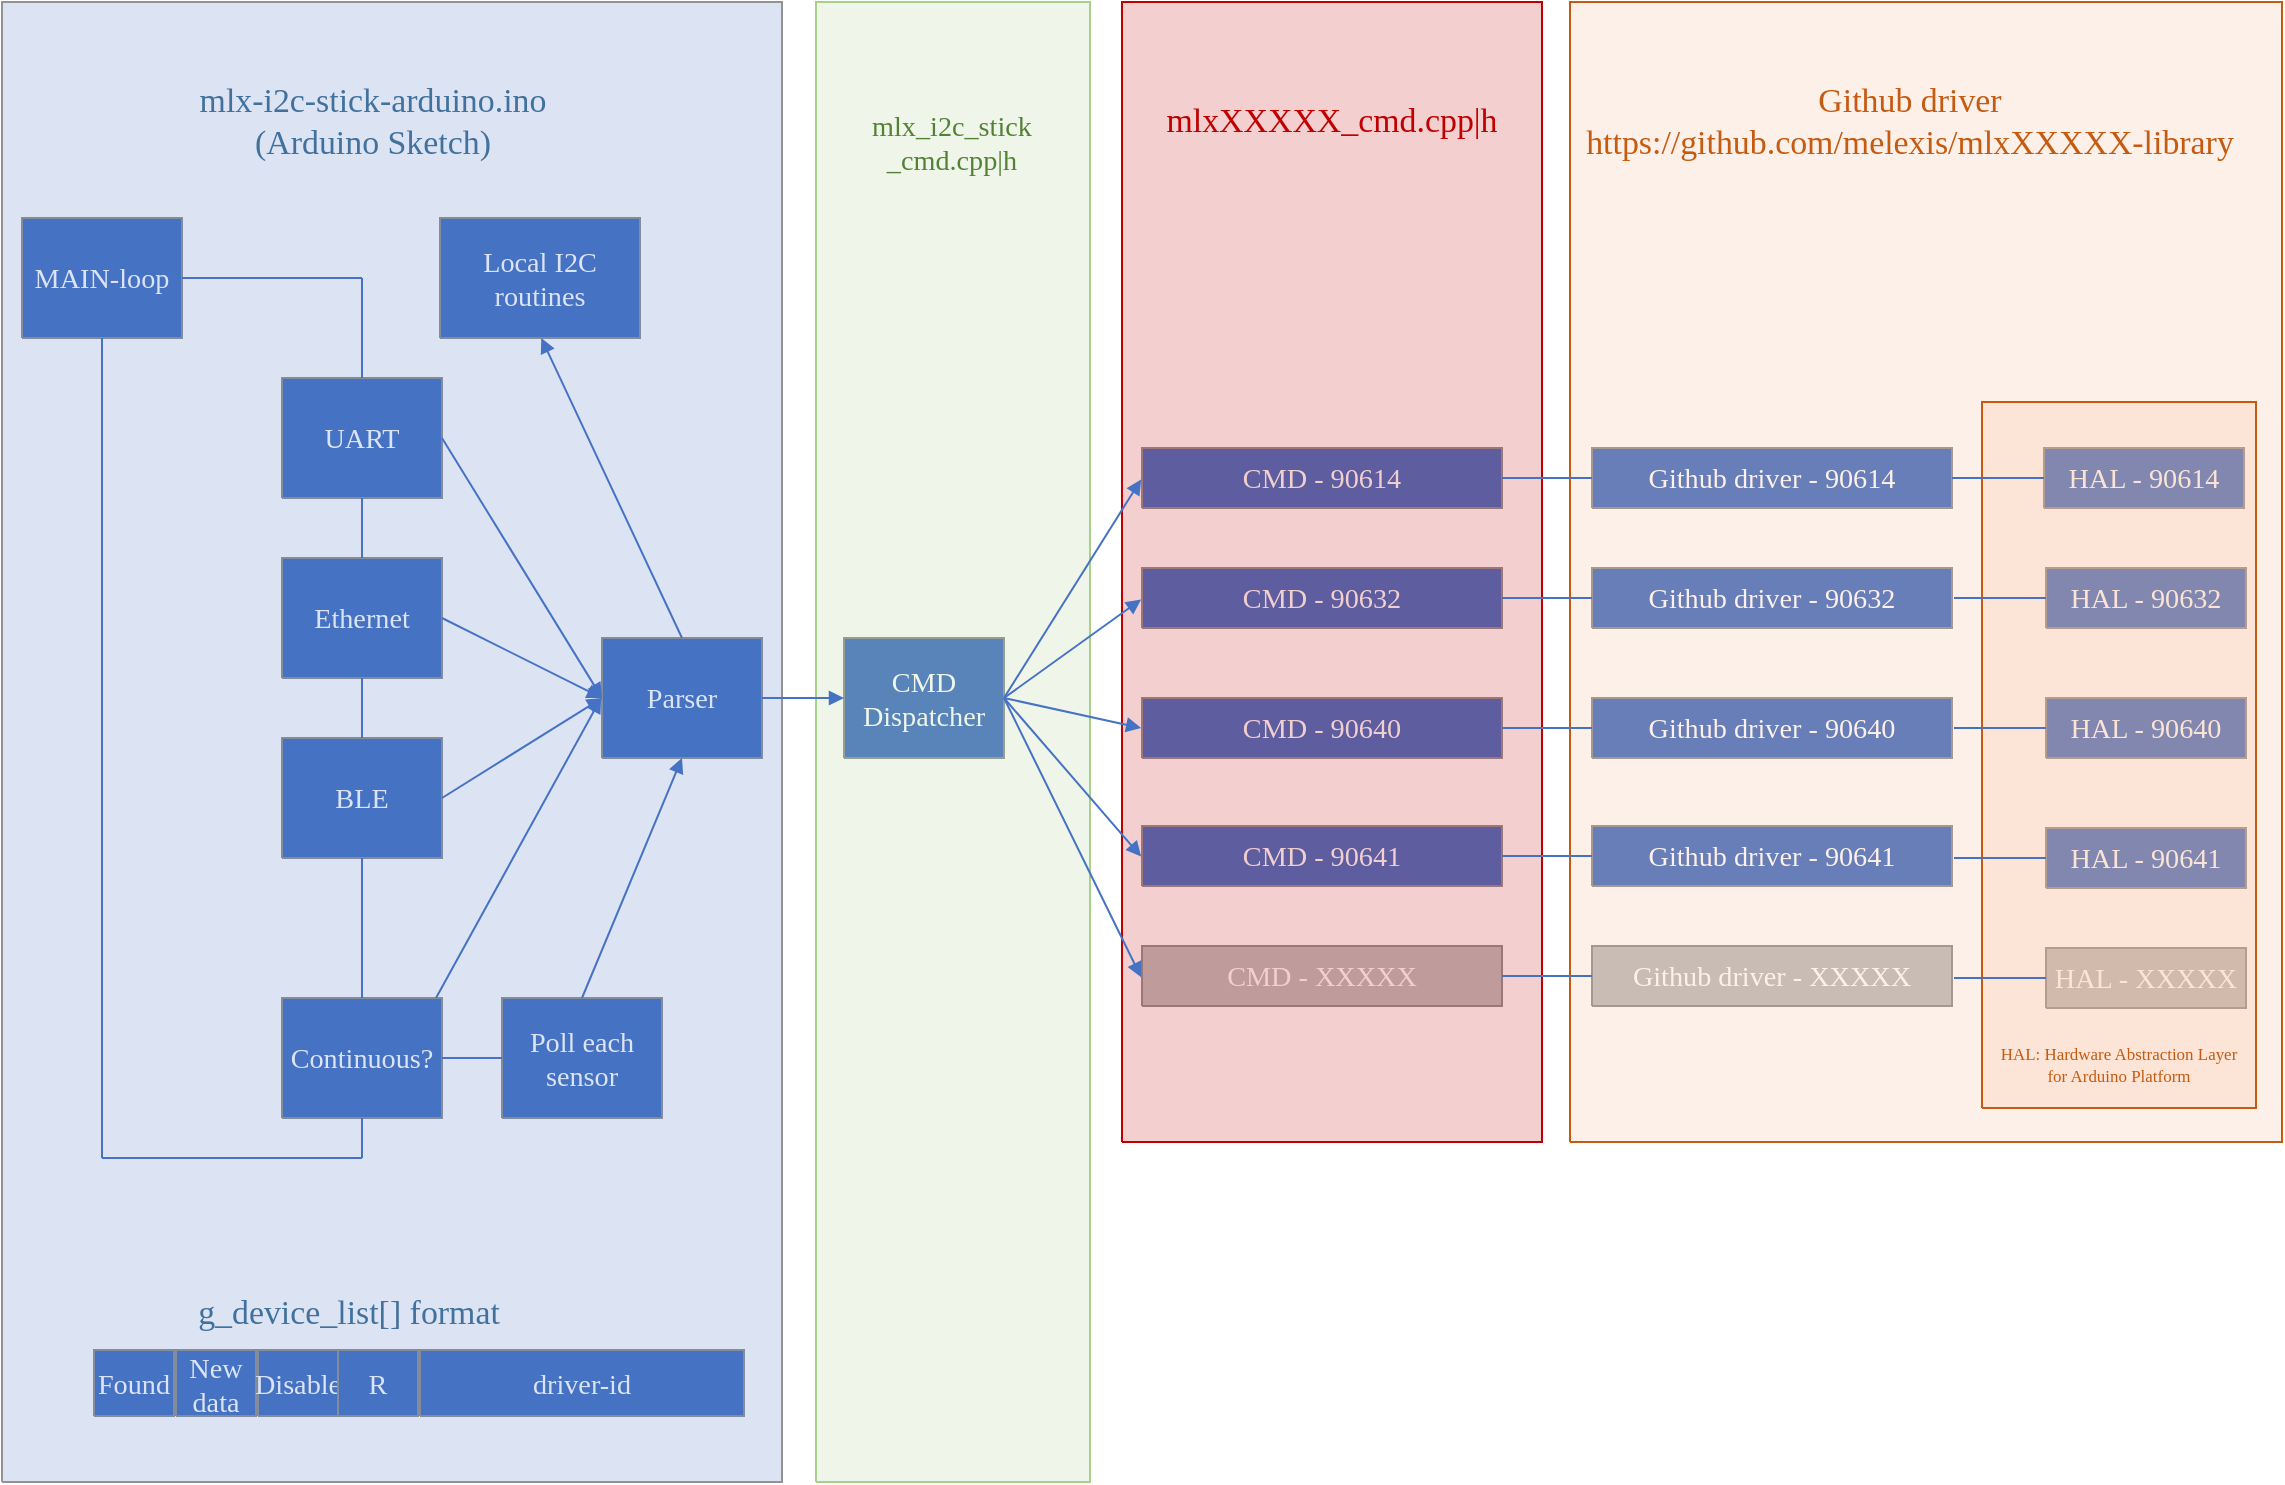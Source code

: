 <mxfile version="20.3.0" type="device"><diagram id="LpjSWpaAfZ4IkhpIVcfG" name="Page-1"><mxGraphModel dx="782" dy="549" grid="1" gridSize="10" guides="1" tooltips="1" connect="1" arrows="1" fold="1" page="1" pageScale="1" pageWidth="1169" pageHeight="827" math="0" shadow="0"><root><mxCell id="0"/><mxCell id="1" parent="0"/><mxCell id="apQxuFUspwB4NQ6CFEih-1" value="&lt;div style=&quot;font-size: 1px&quot;&gt;&lt;font style=&quot;font-size:14.11px;font-family:Calibri;color:#feffff;direction:ltr;letter-spacing:0px;line-height:120%;opacity:1&quot;&gt;Parser&lt;br/&gt;&lt;/font&gt;&lt;/div&gt;" style="verticalAlign=middle;align=center;vsdxID=1;fillColor=#4672c4;gradientColor=none;shape=stencil(nZBLDoAgDERP0z3SIyjew0SURgSD+Lu9kMZoXLhwN9O+tukAlrNpJg1SzDH4QW/URgNYgZTkjA4UkwJUgGXng+6DX1zLfmoymdXo17xh5zmRJ6Q42BWCfc2oJfdAr+Yv+AP9Cb7OJ3H/2JG1HNGz/84klThPVCc=);strokeColor=#939393;points=[[1,0.5,0],[0.5,0,0],[0.5,0.5,0],[0.5,0.5,0]];labelBackgroundColor=none;rounded=0;html=1;whiteSpace=wrap;" vertex="1" parent="1"><mxGeometry x="321" y="368" width="80" height="60" as="geometry"/></mxCell><mxCell id="apQxuFUspwB4NQ6CFEih-2" value="&lt;div style=&quot;font-size: 1px&quot;&gt;&lt;font style=&quot;font-size:14.11px;font-family:Calibri;color:#feffff;direction:ltr;letter-spacing:0px;line-height:120%;opacity:1&quot;&gt;CMD  &lt;br/&gt;Dispatcher&lt;br/&gt;&lt;/font&gt;&lt;/div&gt;" style="verticalAlign=middle;align=center;vsdxID=2;fillColor=#4672c4;gradientColor=none;shape=stencil(nZBLDoAgDERP0z3SIyjew0SURgSD+Lu9kMZoXLhwN9O+tukAlrNpJg1SzDH4QW/URgNYgZTkjA4UkwJUgGXng+6DX1zLfmoymdXo17xh5zmRJ6Q42BWCfc2oJfdAr+Yv+AP9Cb7OJ3H/2JG1HNGz/84klThPVCc=);strokeColor=#939393;points=[[1,0.5,0],[0.5,0,0],[0.5,0.5,0],[0.5,0.5,0]];labelBackgroundColor=none;rounded=0;html=1;whiteSpace=wrap;" vertex="1" parent="1"><mxGeometry x="442" y="368" width="80" height="60" as="geometry"/></mxCell><mxCell id="apQxuFUspwB4NQ6CFEih-3" value="&lt;div style=&quot;font-size: 1px&quot;&gt;&lt;font style=&quot;font-size:14.11px;font-family:Calibri;color:#feffff;direction:ltr;letter-spacing:0px;line-height:120%;opacity:1&quot;&gt;UART&lt;br/&gt;&lt;/font&gt;&lt;/div&gt;" style="verticalAlign=middle;align=center;vsdxID=3;fillColor=#4672c4;gradientColor=none;shape=stencil(nZBLDoAgDERP0z3SIyjew0SURgSD+Lu9kMZoXLhwN9O+tukAlrNpJg1SzDH4QW/URgNYgZTkjA4UkwJUgGXng+6DX1zLfmoymdXo17xh5zmRJ6Q42BWCfc2oJfdAr+Yv+AP9Cb7OJ3H/2JG1HNGz/84klThPVCc=);strokeColor=#939393;points=[[1,0.5,0],[0.5,0,0],[0.5,0.5,0],[0.5,0.5,0]];labelBackgroundColor=none;rounded=0;html=1;whiteSpace=wrap;" vertex="1" parent="1"><mxGeometry x="161" y="238" width="80" height="60" as="geometry"/></mxCell><mxCell id="apQxuFUspwB4NQ6CFEih-4" value="&lt;div style=&quot;font-size: 1px&quot;&gt;&lt;font style=&quot;font-size:14.11px;font-family:Calibri;color:#feffff;direction:ltr;letter-spacing:0px;line-height:120%;opacity:1&quot;&gt;Ethernet&lt;br/&gt;&lt;/font&gt;&lt;/div&gt;" style="verticalAlign=middle;align=center;vsdxID=4;fillColor=#4672c4;gradientColor=none;shape=stencil(nZBLDoAgDERP0z3SIyjew0SURgSD+Lu9kMZoXLhwN9O+tukAlrNpJg1SzDH4QW/URgNYgZTkjA4UkwJUgGXng+6DX1zLfmoymdXo17xh5zmRJ6Q42BWCfc2oJfdAr+Yv+AP9Cb7OJ3H/2JG1HNGz/84klThPVCc=);strokeColor=#939393;points=[[1,0.5,0],[0.5,0,0],[0.5,0.5,0],[0.5,0.5,0]];labelBackgroundColor=none;rounded=0;html=1;whiteSpace=wrap;" vertex="1" parent="1"><mxGeometry x="161" y="328" width="80" height="60" as="geometry"/></mxCell><mxCell id="apQxuFUspwB4NQ6CFEih-5" value="&lt;div style=&quot;font-size: 1px&quot;&gt;&lt;font style=&quot;font-size:14.11px;font-family:Calibri;color:#feffff;direction:ltr;letter-spacing:0px;line-height:120%;opacity:1&quot;&gt;CMD - 90614&lt;br/&gt;&lt;/font&gt;&lt;/div&gt;" style="verticalAlign=middle;align=center;vsdxID=13;fillColor=#4672c4;gradientColor=none;shape=stencil(nZBLDoAgDERP0z3SIyjew0SURgSD+Lu9kMZoXLhwN9O+tukAlrNpJg1SzDH4QW/URgNYgZTkjA4UkwJUgGXng+6DX1zLfmoymdXo17xh5zmRJ6Q42BWCfc2oJfdAr+Yv+AP9Cb7OJ3H/2JG1HNGz/84klThPVCc=);strokeColor=#939393;points=[[1,0.5,0],[0.5,0,0],[0.5,0.5,0],[0.5,0.5,0]];labelBackgroundColor=none;rounded=0;html=1;whiteSpace=wrap;" vertex="1" parent="1"><mxGeometry x="591" y="273" width="180" height="30" as="geometry"/></mxCell><mxCell id="apQxuFUspwB4NQ6CFEih-6" value="&lt;div style=&quot;font-size: 1px&quot;&gt;&lt;font style=&quot;font-size:14.11px;font-family:Calibri;color:#feffff;direction:ltr;letter-spacing:0px;line-height:120%;opacity:1&quot;&gt;CMD - 90632&lt;br/&gt;&lt;/font&gt;&lt;/div&gt;" style="verticalAlign=middle;align=center;vsdxID=14;fillColor=#4672c4;gradientColor=none;shape=stencil(nZBLDoAgDERP0z3SIyjew0SURgSD+Lu9kMZoXLhwN9O+tukAlrNpJg1SzDH4QW/URgNYgZTkjA4UkwJUgGXng+6DX1zLfmoymdXo17xh5zmRJ6Q42BWCfc2oJfdAr+Yv+AP9Cb7OJ3H/2JG1HNGz/84klThPVCc=);strokeColor=#939393;points=[[1,0.5,0],[0.5,0,0],[0.5,0.5,0],[0.5,0.5,0]];labelBackgroundColor=none;rounded=0;html=1;whiteSpace=wrap;" vertex="1" parent="1"><mxGeometry x="591" y="333" width="180" height="30" as="geometry"/></mxCell><mxCell id="apQxuFUspwB4NQ6CFEih-7" value="&lt;div style=&quot;font-size: 1px&quot;&gt;&lt;font style=&quot;font-size:14.11px;font-family:Calibri;color:#feffff;direction:ltr;letter-spacing:0px;line-height:120%;opacity:1&quot;&gt;CMD - 90640&lt;br/&gt;&lt;/font&gt;&lt;/div&gt;" style="verticalAlign=middle;align=center;vsdxID=15;fillColor=#4672c4;gradientColor=none;shape=stencil(nZBLDoAgDERP0z3SIyjew0SURgSD+Lu9kMZoXLhwN9O+tukAlrNpJg1SzDH4QW/URgNYgZTkjA4UkwJUgGXng+6DX1zLfmoymdXo17xh5zmRJ6Q42BWCfc2oJfdAr+Yv+AP9Cb7OJ3H/2JG1HNGz/84klThPVCc=);strokeColor=#939393;points=[[1,0.5,0],[0.5,0,0],[0.5,0.5,0],[0.5,0.5,0]];labelBackgroundColor=none;rounded=0;html=1;whiteSpace=wrap;" vertex="1" parent="1"><mxGeometry x="591" y="398" width="180" height="30" as="geometry"/></mxCell><mxCell id="apQxuFUspwB4NQ6CFEih-8" value="&lt;div style=&quot;font-size: 1px&quot;&gt;&lt;font style=&quot;font-size:14.11px;font-family:Calibri;color:#feffff;direction:ltr;letter-spacing:0px;line-height:120%;opacity:1&quot;&gt;CMD - 90641&lt;br/&gt;&lt;/font&gt;&lt;/div&gt;" style="verticalAlign=middle;align=center;vsdxID=16;fillColor=#4672c4;gradientColor=none;shape=stencil(nZBLDoAgDERP0z3SIyjew0SURgSD+Lu9kMZoXLhwN9O+tukAlrNpJg1SzDH4QW/URgNYgZTkjA4UkwJUgGXng+6DX1zLfmoymdXo17xh5zmRJ6Q42BWCfc2oJfdAr+Yv+AP9Cb7OJ3H/2JG1HNGz/84klThPVCc=);strokeColor=#939393;points=[[1,0.5,0],[0.5,0,0],[0.5,0.5,0],[0.5,0.5,0]];labelBackgroundColor=none;rounded=0;html=1;whiteSpace=wrap;" vertex="1" parent="1"><mxGeometry x="591" y="462" width="180" height="30" as="geometry"/></mxCell><mxCell id="apQxuFUspwB4NQ6CFEih-9" value="&lt;div style=&quot;font-size: 1px&quot;&gt;&lt;font style=&quot;font-size:14.11px;font-family:Calibri;color:#feffff;direction:ltr;letter-spacing:0px;line-height:120%;opacity:1&quot;&gt;Github driver - 90614&lt;br/&gt;&lt;/font&gt;&lt;/div&gt;" style="verticalAlign=middle;align=center;vsdxID=21;fillColor=#4672c4;gradientColor=none;shape=stencil(nZBLDoAgDERP0z3SIyjew0SURgSD+Lu9kMZoXLhwN9O+tukAlrNpJg1SzDH4QW/URgNYgZTkjA4UkwJUgGXng+6DX1zLfmoymdXo17xh5zmRJ6Q42BWCfc2oJfdAr+Yv+AP9Cb7OJ3H/2JG1HNGz/84klThPVCc=);strokeColor=#939393;points=[[1,0.5,0],[0.5,0,0],[0.5,0.5,0],[0.5,0.5,0]];labelBackgroundColor=none;rounded=0;html=1;whiteSpace=wrap;" vertex="1" parent="1"><mxGeometry x="816" y="273" width="180" height="30" as="geometry"/></mxCell><mxCell id="apQxuFUspwB4NQ6CFEih-10" value="&lt;div style=&quot;font-size: 1px&quot;&gt;&lt;font style=&quot;font-size:14.11px;font-family:Calibri;color:#feffff;direction:ltr;letter-spacing:0px;line-height:120%;opacity:1&quot;&gt;Github driver - 90632&lt;br/&gt;&lt;/font&gt;&lt;/div&gt;" style="verticalAlign=middle;align=center;vsdxID=22;fillColor=#4672c4;gradientColor=none;shape=stencil(nZBLDoAgDERP0z3SIyjew0SURgSD+Lu9kMZoXLhwN9O+tukAlrNpJg1SzDH4QW/URgNYgZTkjA4UkwJUgGXng+6DX1zLfmoymdXo17xh5zmRJ6Q42BWCfc2oJfdAr+Yv+AP9Cb7OJ3H/2JG1HNGz/84klThPVCc=);strokeColor=#939393;points=[[1,0.5,0],[0.5,0,0],[0.5,0.5,0],[0.5,0.5,0]];labelBackgroundColor=none;rounded=0;html=1;whiteSpace=wrap;" vertex="1" parent="1"><mxGeometry x="816" y="333" width="180" height="30" as="geometry"/></mxCell><mxCell id="apQxuFUspwB4NQ6CFEih-11" value="&lt;div style=&quot;font-size: 1px&quot;&gt;&lt;font style=&quot;font-size:14.11px;font-family:Calibri;color:#feffff;direction:ltr;letter-spacing:0px;line-height:120%;opacity:1&quot;&gt;Github driver - 90640&lt;br/&gt;&lt;/font&gt;&lt;/div&gt;" style="verticalAlign=middle;align=center;vsdxID=23;fillColor=#4672c4;gradientColor=none;shape=stencil(nZBLDoAgDERP0z3SIyjew0SURgSD+Lu9kMZoXLhwN9O+tukAlrNpJg1SzDH4QW/URgNYgZTkjA4UkwJUgGXng+6DX1zLfmoymdXo17xh5zmRJ6Q42BWCfc2oJfdAr+Yv+AP9Cb7OJ3H/2JG1HNGz/84klThPVCc=);strokeColor=#939393;points=[[1,0.5,0],[0.5,0,0],[0.5,0.5,0],[0.5,0.5,0]];labelBackgroundColor=none;rounded=0;html=1;whiteSpace=wrap;" vertex="1" parent="1"><mxGeometry x="816" y="398" width="180" height="30" as="geometry"/></mxCell><mxCell id="apQxuFUspwB4NQ6CFEih-12" value="&lt;div style=&quot;font-size: 1px&quot;&gt;&lt;font style=&quot;font-size:14.11px;font-family:Calibri;color:#feffff;direction:ltr;letter-spacing:0px;line-height:120%;opacity:1&quot;&gt;Github driver - 90641&lt;br/&gt;&lt;/font&gt;&lt;/div&gt;" style="verticalAlign=middle;align=center;vsdxID=24;fillColor=#4672c4;gradientColor=none;shape=stencil(nZBLDoAgDERP0z3SIyjew0SURgSD+Lu9kMZoXLhwN9O+tukAlrNpJg1SzDH4QW/URgNYgZTkjA4UkwJUgGXng+6DX1zLfmoymdXo17xh5zmRJ6Q42BWCfc2oJfdAr+Yv+AP9Cb7OJ3H/2JG1HNGz/84klThPVCc=);strokeColor=#939393;points=[[1,0.5,0],[0.5,0,0],[0.5,0.5,0],[0.5,0.5,0]];labelBackgroundColor=none;rounded=0;html=1;whiteSpace=wrap;" vertex="1" parent="1"><mxGeometry x="816" y="462" width="180" height="30" as="geometry"/></mxCell><mxCell id="apQxuFUspwB4NQ6CFEih-13" value="&lt;div style=&quot;font-size: 1px&quot;&gt;&lt;font style=&quot;font-size:14.11px;font-family:Calibri;color:#feffff;direction:ltr;letter-spacing:0px;line-height:120%;opacity:1&quot;&gt;HAL - 90614&lt;br/&gt;&lt;/font&gt;&lt;/div&gt;" style="verticalAlign=middle;align=center;vsdxID=30;fillColor=#4672c4;gradientColor=none;shape=stencil(nZBLDoAgDERP0z3SIyjew0SURgSD+Lu9kMZoXLhwN9O+tukAlrNpJg1SzDH4QW/URgNYgZTkjA4UkwJUgGXng+6DX1zLfmoymdXo17xh5zmRJ6Q42BWCfc2oJfdAr+Yv+AP9Cb7OJ3H/2JG1HNGz/84klThPVCc=);strokeColor=#939393;points=[[1,0.5,0],[0.5,0,0],[0.5,0.5,0],[0.5,0.5,0]];labelBackgroundColor=none;rounded=0;html=1;whiteSpace=wrap;" vertex="1" parent="1"><mxGeometry x="1042" y="273" width="100" height="30" as="geometry"/></mxCell><mxCell id="apQxuFUspwB4NQ6CFEih-14" value="&lt;div style=&quot;font-size: 1px&quot;&gt;&lt;font style=&quot;font-size:14.11px;font-family:Calibri;color:#feffff;direction:ltr;letter-spacing:0px;line-height:120%;opacity:1&quot;&gt;HAL - 90632&lt;br/&gt;&lt;/font&gt;&lt;/div&gt;" style="verticalAlign=middle;align=center;vsdxID=32;fillColor=#4672c4;gradientColor=none;shape=stencil(nZBLDoAgDERP0z3SIyjew0SURgSD+Lu9kMZoXLhwN9O+tukAlrNpJg1SzDH4QW/URgNYgZTkjA4UkwJUgGXng+6DX1zLfmoymdXo17xh5zmRJ6Q42BWCfc2oJfdAr+Yv+AP9Cb7OJ3H/2JG1HNGz/84klThPVCc=);strokeColor=#939393;points=[[1,0.5,0],[0.5,0,0],[0.5,0.5,0],[0.5,0.5,0]];labelBackgroundColor=none;rounded=0;html=1;whiteSpace=wrap;" vertex="1" parent="1"><mxGeometry x="1043" y="333" width="100" height="30" as="geometry"/></mxCell><mxCell id="apQxuFUspwB4NQ6CFEih-15" value="&lt;div style=&quot;font-size: 1px&quot;&gt;&lt;font style=&quot;font-size:14.11px;font-family:Calibri;color:#feffff;direction:ltr;letter-spacing:0px;line-height:120%;opacity:1&quot;&gt;HAL - 90640&lt;br/&gt;&lt;/font&gt;&lt;/div&gt;" style="verticalAlign=middle;align=center;vsdxID=34;fillColor=#4672c4;gradientColor=none;shape=stencil(nZBLDoAgDERP0z3SIyjew0SURgSD+Lu9kMZoXLhwN9O+tukAlrNpJg1SzDH4QW/URgNYgZTkjA4UkwJUgGXng+6DX1zLfmoymdXo17xh5zmRJ6Q42BWCfc2oJfdAr+Yv+AP9Cb7OJ3H/2JG1HNGz/84klThPVCc=);strokeColor=#939393;points=[[1,0.5,0],[0.5,0,0],[0.5,0.5,0],[0.5,0.5,0]];labelBackgroundColor=none;rounded=0;html=1;whiteSpace=wrap;" vertex="1" parent="1"><mxGeometry x="1043" y="398" width="100" height="30" as="geometry"/></mxCell><mxCell id="apQxuFUspwB4NQ6CFEih-16" value="&lt;div style=&quot;font-size: 1px&quot;&gt;&lt;font style=&quot;font-size:14.11px;font-family:Calibri;color:#feffff;direction:ltr;letter-spacing:0px;line-height:120%;opacity:1&quot;&gt;HAL - 90641&lt;br/&gt;&lt;/font&gt;&lt;/div&gt;" style="verticalAlign=middle;align=center;vsdxID=36;fillColor=#4672c4;gradientColor=none;shape=stencil(nZBLDoAgDERP0z3SIyjew0SURgSD+Lu9kMZoXLhwN9O+tukAlrNpJg1SzDH4QW/URgNYgZTkjA4UkwJUgGXng+6DX1zLfmoymdXo17xh5zmRJ6Q42BWCfc2oJfdAr+Yv+AP9Cb7OJ3H/2JG1HNGz/84klThPVCc=);strokeColor=#939393;points=[[1,0.5,0],[0.5,0,0],[0.5,0.5,0],[0.5,0.5,0]];labelBackgroundColor=none;rounded=0;html=1;whiteSpace=wrap;" vertex="1" parent="1"><mxGeometry x="1043" y="463" width="100" height="30" as="geometry"/></mxCell><mxCell id="apQxuFUspwB4NQ6CFEih-17" value="&lt;div style=&quot;font-size: 1px&quot;&gt;&lt;font style=&quot;font-size:14.11px;font-family:Calibri;color:#feffff;direction:ltr;letter-spacing:0px;line-height:120%;opacity:1&quot;&gt;Local I2C routines&lt;br/&gt;&lt;/font&gt;&lt;/div&gt;" style="verticalAlign=middle;align=center;vsdxID=37;fillColor=#4672c4;gradientColor=none;shape=stencil(nZBLDoAgDERP0z3SIyjew0SURgSD+Lu9kMZoXLhwN9O+tukAlrNpJg1SzDH4QW/URgNYgZTkjA4UkwJUgGXng+6DX1zLfmoymdXo17xh5zmRJ6Q42BWCfc2oJfdAr+Yv+AP9Cb7OJ3H/2JG1HNGz/84klThPVCc=);strokeColor=#939393;points=[[1,0.5,0],[0.5,0,0],[0.5,0.5,0],[0.5,0.5,0]];labelBackgroundColor=none;rounded=0;html=1;whiteSpace=wrap;" vertex="1" parent="1"><mxGeometry x="240" y="158" width="100" height="60" as="geometry"/></mxCell><mxCell id="apQxuFUspwB4NQ6CFEih-18" value="&lt;div style=&quot;font-size: 1px&quot;&gt;&lt;font style=&quot;font-size:14.11px;font-family:Calibri;color:#feffff;direction:ltr;letter-spacing:0px;line-height:120%;opacity:1&quot;&gt;BLE&lt;br/&gt;&lt;/font&gt;&lt;/div&gt;" style="verticalAlign=middle;align=center;vsdxID=39;fillColor=#4672c4;gradientColor=none;shape=stencil(nZBLDoAgDERP0z3SIyjew0SURgSD+Lu9kMZoXLhwN9O+tukAlrNpJg1SzDH4QW/URgNYgZTkjA4UkwJUgGXng+6DX1zLfmoymdXo17xh5zmRJ6Q42BWCfc2oJfdAr+Yv+AP9Cb7OJ3H/2JG1HNGz/84klThPVCc=);strokeColor=#939393;points=[[1,0.5,0],[0.5,0,0],[0.5,0.5,0],[0.5,0.5,0]];labelBackgroundColor=none;rounded=0;html=1;whiteSpace=wrap;" vertex="1" parent="1"><mxGeometry x="161" y="418" width="80" height="60" as="geometry"/></mxCell><mxCell id="apQxuFUspwB4NQ6CFEih-19" value="&lt;div style=&quot;font-size: 1px&quot;&gt;&lt;font style=&quot;font-size:14.11px;font-family:Calibri;color:#feffff;direction:ltr;letter-spacing:0px;line-height:120%;opacity:1&quot;&gt;CMD - XXXXX&lt;br/&gt;&lt;/font&gt;&lt;/div&gt;" style="verticalAlign=middle;align=center;vsdxID=41;fillColor=#bfbfbf;gradientColor=none;shape=stencil(nZBLDoAgDERP0z3SIyjew0SURgSD+Lu9kMZoXLhwN9O+tukAlrNpJg1SzDH4QW/URgNYgZTkjA4UkwJUgGXng+6DX1zLfmoymdXo17xh5zmRJ6Q42BWCfc2oJfdAr+Yv+AP9Cb7OJ3H/2JG1HNGz/84klThPVCc=);strokeColor=#939393;points=[[1,0.5,0],[0.5,0,0],[0.5,0.5,0],[0.5,0.5,0]];labelBackgroundColor=none;rounded=0;html=1;whiteSpace=wrap;" vertex="1" parent="1"><mxGeometry x="591" y="522" width="180" height="30" as="geometry"/></mxCell><mxCell id="apQxuFUspwB4NQ6CFEih-20" value="&lt;div style=&quot;font-size: 1px&quot;&gt;&lt;font style=&quot;font-size:14.11px;font-family:Calibri;color:#feffff;direction:ltr;letter-spacing:0px;line-height:120%;opacity:1&quot;&gt;Github driver - XXXXX&lt;br/&gt;&lt;/font&gt;&lt;/div&gt;" style="verticalAlign=middle;align=center;vsdxID=42;fillColor=#bfbfbf;gradientColor=none;shape=stencil(nZBLDoAgDERP0z3SIyjew0SURgSD+Lu9kMZoXLhwN9O+tukAlrNpJg1SzDH4QW/URgNYgZTkjA4UkwJUgGXng+6DX1zLfmoymdXo17xh5zmRJ6Q42BWCfc2oJfdAr+Yv+AP9Cb7OJ3H/2JG1HNGz/84klThPVCc=);strokeColor=#939393;points=[[1,0.5,0],[0.5,0,0],[0.5,0.5,0],[0.5,0.5,0]];labelBackgroundColor=none;rounded=0;html=1;whiteSpace=wrap;" vertex="1" parent="1"><mxGeometry x="816" y="522" width="180" height="30" as="geometry"/></mxCell><mxCell id="apQxuFUspwB4NQ6CFEih-21" value="&lt;div style=&quot;font-size: 1px&quot;&gt;&lt;font style=&quot;font-size:14.11px;font-family:Calibri;color:#feffff;direction:ltr;letter-spacing:0px;line-height:120%;opacity:1&quot;&gt;HAL - XXXXX&lt;br/&gt;&lt;/font&gt;&lt;/div&gt;" style="verticalAlign=middle;align=center;vsdxID=45;fillColor=#bfbfbf;gradientColor=none;shape=stencil(nZBLDoAgDERP0z3SIyjew0SURgSD+Lu9kMZoXLhwN9O+tukAlrNpJg1SzDH4QW/URgNYgZTkjA4UkwJUgGXng+6DX1zLfmoymdXo17xh5zmRJ6Q42BWCfc2oJfdAr+Yv+AP9Cb7OJ3H/2JG1HNGz/84klThPVCc=);strokeColor=#939393;points=[[1,0.5,0],[0.5,0,0],[0.5,0.5,0],[0.5,0.5,0]];labelBackgroundColor=none;rounded=0;html=1;whiteSpace=wrap;" vertex="1" parent="1"><mxGeometry x="1043" y="523" width="100" height="30" as="geometry"/></mxCell><mxCell id="apQxuFUspwB4NQ6CFEih-22" value="&lt;div style=&quot;font-size: 1px&quot;&gt;&lt;font style=&quot;font-size:14.11px;font-family:Calibri;color:#feffff;direction:ltr;letter-spacing:0px;line-height:120%;opacity:1&quot;&gt;MAIN-loop&lt;br/&gt;&lt;/font&gt;&lt;/div&gt;" style="verticalAlign=middle;align=center;vsdxID=48;fillColor=#4672c4;gradientColor=none;shape=stencil(nZBLDoAgDERP0z3SIyjew0SURgSD+Lu9kMZoXLhwN9O+tukAlrNpJg1SzDH4QW/URgNYgZTkjA4UkwJUgGXng+6DX1zLfmoymdXo17xh5zmRJ6Q42BWCfc2oJfdAr+Yv+AP9Cb7OJ3H/2JG1HNGz/84klThPVCc=);strokeColor=#939393;points=[[1,0.5,0],[0.5,0,0],[0.5,0.5,0],[0.5,0.5,0]];labelBackgroundColor=none;rounded=0;html=1;whiteSpace=wrap;" vertex="1" parent="1"><mxGeometry x="31" y="158" width="80" height="60" as="geometry"/></mxCell><mxCell id="apQxuFUspwB4NQ6CFEih-23" value="&lt;div style=&quot;font-size: 1px&quot;&gt;&lt;font style=&quot;font-size:14.11px;font-family:Calibri;color:#feffff;direction:ltr;letter-spacing:0px;line-height:120%;opacity:1&quot;&gt;Continuous?&lt;br/&gt;&lt;/font&gt;&lt;/div&gt;" style="verticalAlign=middle;align=center;vsdxID=56;fillColor=#4672c4;gradientColor=none;shape=stencil(nZBLDoAgDERP0z3SIyjew0SURgSD+Lu9kMZoXLhwN9O+tukAlrNpJg1SzDH4QW/URgNYgZTkjA4UkwJUgGXng+6DX1zLfmoymdXo17xh5zmRJ6Q42BWCfc2oJfdAr+Yv+AP9Cb7OJ3H/2JG1HNGz/84klThPVCc=);strokeColor=#939393;points=[[1,0.5,0],[0.5,0,0],[0.5,0.5,0],[0.5,0.5,0]];labelBackgroundColor=none;rounded=0;html=1;whiteSpace=wrap;" vertex="1" parent="1"><mxGeometry x="161" y="548" width="80" height="60" as="geometry"/></mxCell><mxCell id="apQxuFUspwB4NQ6CFEih-24" value="&lt;div style=&quot;font-size: 1px&quot;&gt;&lt;font style=&quot;font-size:14.11px;font-family:Calibri;color:#feffff;direction:ltr;letter-spacing:0px;line-height:120%;opacity:1&quot;&gt;Poll each sensor&lt;br/&gt;&lt;/font&gt;&lt;/div&gt;" style="verticalAlign=middle;align=center;vsdxID=57;fillColor=#4672c4;gradientColor=none;shape=stencil(nZBLDoAgDERP0z3SIyjew0SURgSD+Lu9kMZoXLhwN9O+tukAlrNpJg1SzDH4QW/URgNYgZTkjA4UkwJUgGXng+6DX1zLfmoymdXo17xh5zmRJ6Q42BWCfc2oJfdAr+Yv+AP9Cb7OJ3H/2JG1HNGz/84klThPVCc=);strokeColor=#939393;points=[[1,0.5,0],[0.5,0,0],[0.5,0.5,0],[0.5,0.5,0]];labelBackgroundColor=none;rounded=0;html=1;whiteSpace=wrap;" vertex="1" parent="1"><mxGeometry x="271" y="548" width="80" height="60" as="geometry"/></mxCell><mxCell id="apQxuFUspwB4NQ6CFEih-25" value="&lt;div style=&quot;font-size: 1px&quot;&gt;&lt;font style=&quot;font-size:14.11px;font-family:Calibri;color:#feffff;direction:ltr;letter-spacing:0px;line-height:120%;opacity:1&quot;&gt;Found&lt;br/&gt;&lt;/font&gt;&lt;/div&gt;" style="verticalAlign=middle;align=center;vsdxID=62;fillColor=#4672c4;gradientColor=none;shape=stencil(nZBLDoAgDERP0z3SIyjew0SURgSD+Lu9kMZoXLhwN9O+tukAlrNpJg1SzDH4QW/URgNYgZTkjA4UkwJUgGXng+6DX1zLfmoymdXo17xh5zmRJ6Q42BWCfc2oJfdAr+Yv+AP9Cb7OJ3H/2JG1HNGz/84klThPVCc=);strokeColor=#939393;points=[[1,0.5,0],[0.5,0,0],[0.5,0.5,0],[0.5,0.5,0]];labelBackgroundColor=none;rounded=0;html=1;whiteSpace=wrap;" vertex="1" parent="1"><mxGeometry x="67" y="724" width="40" height="33" as="geometry"/></mxCell><mxCell id="apQxuFUspwB4NQ6CFEih-26" value="&lt;div style=&quot;font-size: 1px&quot;&gt;&lt;font style=&quot;font-size:14.11px;font-family:Calibri;color:#feffff;direction:ltr;letter-spacing:0px;line-height:120%;opacity:1&quot;&gt;New&lt;br/&gt;data&lt;br/&gt;&lt;/font&gt;&lt;/div&gt;" style="verticalAlign=middle;align=center;vsdxID=63;fillColor=#4672c4;gradientColor=none;shape=stencil(nZBLDoAgDERP0z3SIyjew0SURgSD+Lu9kMZoXLhwN9O+tukAlrNpJg1SzDH4QW/URgNYgZTkjA4UkwJUgGXng+6DX1zLfmoymdXo17xh5zmRJ6Q42BWCfc2oJfdAr+Yv+AP9Cb7OJ3H/2JG1HNGz/84klThPVCc=);strokeColor=#939393;points=[[1,0.5,0],[0.5,0,0],[0.5,0.5,0],[0.5,0.5,0]];labelBackgroundColor=none;rounded=0;html=1;whiteSpace=wrap;" vertex="1" parent="1"><mxGeometry x="108" y="724" width="40" height="33" as="geometry"/></mxCell><mxCell id="apQxuFUspwB4NQ6CFEih-27" value="&lt;div style=&quot;font-size: 1px&quot;&gt;&lt;font style=&quot;font-size:14.11px;font-family:Calibri;color:#feffff;direction:ltr;letter-spacing:0px;line-height:120%;opacity:1&quot;&gt;Disable&lt;br/&gt;&lt;/font&gt;&lt;/div&gt;" style="verticalAlign=middle;align=center;vsdxID=64;fillColor=#4672c4;gradientColor=none;shape=stencil(nZBLDoAgDERP0z3SIyjew0SURgSD+Lu9kMZoXLhwN9O+tukAlrNpJg1SzDH4QW/URgNYgZTkjA4UkwJUgGXng+6DX1zLfmoymdXo17xh5zmRJ6Q42BWCfc2oJfdAr+Yv+AP9Cb7OJ3H/2JG1HNGz/84klThPVCc=);strokeColor=#939393;points=[[1,0.5,0],[0.5,0,0],[0.5,0.5,0],[0.5,0.5,0]];labelBackgroundColor=none;rounded=0;html=1;whiteSpace=wrap;" vertex="1" parent="1"><mxGeometry x="149" y="724" width="40" height="33" as="geometry"/></mxCell><mxCell id="apQxuFUspwB4NQ6CFEih-28" value="&lt;div style=&quot;font-size: 1px&quot;&gt;&lt;font style=&quot;font-size:14.11px;font-family:Calibri;color:#feffff;direction:ltr;letter-spacing:0px;line-height:120%;opacity:1&quot;&gt;R&lt;br/&gt;&lt;/font&gt;&lt;/div&gt;" style="verticalAlign=middle;align=center;vsdxID=65;fillColor=#4672c4;gradientColor=none;shape=stencil(nZBLDoAgDERP0z3SIyjew0SURgSD+Lu9kMZoXLhwN9O+tukAlrNpJg1SzDH4QW/URgNYgZTkjA4UkwJUgGXng+6DX1zLfmoymdXo17xh5zmRJ6Q42BWCfc2oJfdAr+Yv+AP9Cb7OJ3H/2JG1HNGz/84klThPVCc=);strokeColor=#939393;points=[[1,0.5,0],[0.5,0,0],[0.5,0.5,0],[0.5,0.5,0]];labelBackgroundColor=none;rounded=0;html=1;whiteSpace=wrap;" vertex="1" parent="1"><mxGeometry x="189" y="724" width="40" height="33" as="geometry"/></mxCell><mxCell id="apQxuFUspwB4NQ6CFEih-29" value="&lt;div style=&quot;font-size: 1px&quot;&gt;&lt;font style=&quot;font-size:14.11px;font-family:Calibri;color:#feffff;direction:ltr;letter-spacing:0px;line-height:120%;opacity:1&quot;&gt;driver-id&lt;br/&gt;&lt;/font&gt;&lt;/div&gt;" style="verticalAlign=middle;align=center;vsdxID=66;fillColor=#4672c4;gradientColor=none;shape=stencil(nZBLDoAgDERP0z3SIyjew0SURgSD+Lu9kMZoXLhwN9O+tukAlrNpJg1SzDH4QW/URgNYgZTkjA4UkwJUgGXng+6DX1zLfmoymdXo17xh5zmRJ6Q42BWCfc2oJfdAr+Yv+AP9Cb7OJ3H/2JG1HNGz/84klThPVCc=);strokeColor=#939393;points=[[1,0.5,0],[0.5,0,0],[0.5,0.5,0],[0.5,0.5,0]];labelBackgroundColor=none;rounded=0;html=1;whiteSpace=wrap;" vertex="1" parent="1"><mxGeometry x="230" y="724" width="162" height="33" as="geometry"/></mxCell><mxCell id="apQxuFUspwB4NQ6CFEih-30" style="vsdxID=74;edgeStyle=none;startArrow=none;endArrow=none;startSize=5;endSize=5;strokeColor=#4672c4;spacingTop=0;spacingBottom=0;spacingLeft=0;spacingRight=0;verticalAlign=middle;html=1;labelBackgroundColor=#ffffff;rounded=0;" edge="1" parent="1"><mxGeometry relative="1" as="geometry"><Array as="points"/><mxPoint x="201" y="628" as="sourcePoint"/><mxPoint x="71" y="628" as="targetPoint"/></mxGeometry></mxCell><mxCell id="apQxuFUspwB4NQ6CFEih-31" style="vsdxID=76;fillColor=#4672c4;gradientColor=none;fillOpacity=19;shape=stencil(nZBLDoAgDERP0z3SIyjew0SURgSD+Lu9kMZoXLhwN9O+tukAlrNpJg1SzDH4QW/URgNYgZTkjA4UkwJUgGXng+6DX1zLfmoymdXo17xh5zmRJ6Q42BWCfc2oJfdAr+Yv+AP9Cb7OJ3H/2JG1HNGz/84klThPVCc=);strokeColor=#939393;points=[];labelBackgroundColor=none;rounded=0;html=1;whiteSpace=wrap;" vertex="1" parent="1"><mxGeometry x="21" y="50" width="390" height="740" as="geometry"/></mxCell><mxCell id="apQxuFUspwB4NQ6CFEih-32" style="vsdxID=77;fillColor=#a8d08d;gradientColor=none;fillOpacity=19;shape=stencil(nZBLDoAgDERP0z3SIyjew0SURgSD+Lu9kMZoXLhwN9O+tukAlrNpJg1SzDH4QW/URgNYgZTkjA4UkwJUgGXng+6DX1zLfmoymdXo17xh5zmRJ6Q42BWCfc2oJfdAr+Yv+AP9Cb7OJ3H/2JG1HNGz/84klThPVCc=);strokeColor=#a8d08d;points=[];labelBackgroundColor=none;rounded=0;html=1;whiteSpace=wrap;" vertex="1" parent="1"><mxGeometry x="428" y="50" width="137" height="740" as="geometry"/></mxCell><mxCell id="apQxuFUspwB4NQ6CFEih-33" style="vsdxID=78;fillColor=#c00000;gradientColor=none;fillOpacity=19;shape=stencil(nZBLDoAgDERP0z3SIyjew0SURgSD+Lu9kMZoXLhwN9O+tukAlrNpJg1SzDH4QW/URgNYgZTkjA4UkwJUgGXng+6DX1zLfmoymdXo17xh5zmRJ6Q42BWCfc2oJfdAr+Yv+AP9Cb7OJ3H/2JG1HNGz/84klThPVCc=);strokeColor=#c00000;points=[];labelBackgroundColor=none;rounded=0;html=1;whiteSpace=wrap;" vertex="1" parent="1"><mxGeometry x="581" y="50" width="210" height="570" as="geometry"/></mxCell><mxCell id="apQxuFUspwB4NQ6CFEih-34" style="vsdxID=79;fillColor=#f4b183;gradientColor=none;fillOpacity=19;shape=stencil(nZBLDoAgDERP0z3SIyjew0SURgSD+Lu9kMZoXLhwN9O+tukAlrNpJg1SzDH4QW/URgNYgZTkjA4UkwJUgGXng+6DX1zLfmoymdXo17xh5zmRJ6Q42BWCfc2oJfdAr+Yv+AP9Cb7OJ3H/2JG1HNGz/84klThPVCc=);strokeColor=#c55a11;points=[];labelBackgroundColor=none;rounded=0;html=1;whiteSpace=wrap;" vertex="1" parent="1"><mxGeometry x="805" y="50" width="356" height="570" as="geometry"/></mxCell><mxCell id="apQxuFUspwB4NQ6CFEih-35" value="&lt;div style=&quot;font-size: 1px&quot;&gt;&lt;font style=&quot;font-size:16.93px;font-family:Calibri;color:#c00000;direction:ltr;letter-spacing:0px;line-height:120%;opacity:1&quot;&gt;mlxXXXXX_cmd.cpp|h&lt;br/&gt;&lt;/font&gt;&lt;/div&gt;" style="verticalAlign=middle;align=center;vsdxID=80;fillColor=none;gradientColor=none;shape=stencil(nZBLDoAgDERP0z3SIyjew0SURgSD+Lu9kMZoXLhwN9O+tukAlrNpJg1SzDH4QW/URgNYgZTkjA4UkwJUgGXng+6DX1zLfmoymdXo17xh5zmRJ6Q42BWCfc2oJfdAr+Yv+AP9Cb7OJ3H/2JG1HNGz/84klThPVCc=);strokeColor=none;points=[];labelBackgroundColor=none;rounded=0;html=1;whiteSpace=wrap;" vertex="1" parent="1"><mxGeometry x="601" y="80" width="170" height="60" as="geometry"/></mxCell><mxCell id="apQxuFUspwB4NQ6CFEih-36" value="&lt;div style=&quot;font-size: 1px&quot;&gt;&lt;font style=&quot;font-size:16.93px;font-family:Calibri;color:#c55a11;direction:ltr;letter-spacing:0px;line-height:120%;opacity:1&quot;&gt;Github driver&lt;br/&gt;https://github.com/melexis/mlxXXXXX-library&lt;br/&gt;&lt;/font&gt;&lt;/div&gt;" style="verticalAlign=middle;align=center;vsdxID=82;fillColor=none;gradientColor=none;shape=stencil(nZBLDoAgDERP0z3SIyjew0SURgSD+Lu9kMZoXLhwN9O+tukAlrNpJg1SzDH4QW/URgNYgZTkjA4UkwJUgGXng+6DX1zLfmoymdXo17xh5zmRJ6Q42BWCfc2oJfdAr+Yv+AP9Cb7OJ3H/2JG1HNGz/84klThPVCc=);strokeColor=none;points=[];labelBackgroundColor=none;rounded=0;html=1;whiteSpace=wrap;" vertex="1" parent="1"><mxGeometry x="805" y="80" width="340" height="60" as="geometry"/></mxCell><mxCell id="apQxuFUspwB4NQ6CFEih-37" style="vsdxID=83;fillColor=#f4b183;gradientColor=none;fillOpacity=19;shape=stencil(nZBLDoAgDERP0z3SIyjew0SURgSD+Lu9kMZoXLhwN9O+tukAlrNpJg1SzDH4QW/URgNYgZTkjA4UkwJUgGXng+6DX1zLfmoymdXo17xh5zmRJ6Q42BWCfc2oJfdAr+Yv+AP9Cb7OJ3H/2JG1HNGz/84klThPVCc=);strokeColor=#c55a11;points=[];labelBackgroundColor=none;rounded=0;html=1;whiteSpace=wrap;" vertex="1" parent="1"><mxGeometry x="1011" y="250" width="137" height="353" as="geometry"/></mxCell><mxCell id="apQxuFUspwB4NQ6CFEih-38" value="&lt;div style=&quot;font-size: 1px&quot;&gt;&lt;font style=&quot;font-size:8.47px;font-family:Calibri;color:#c55a11;direction:ltr;letter-spacing:0px;line-height:120%;opacity:1&quot;&gt;HAL: Hardware Abstraction Layer&lt;br/&gt;for Arduino Platform&lt;br/&gt;&lt;/font&gt;&lt;/div&gt;" style="verticalAlign=middle;align=center;vsdxID=84;fillColor=none;gradientColor=none;shape=stencil(nZBLDoAgDERP0z3SIyjew0SURgSD+Lu9kMZoXLhwN9O+tukAlrNpJg1SzDH4QW/URgNYgZTkjA4UkwJUgGXng+6DX1zLfmoymdXo17xh5zmRJ6Q42BWCfc2oJfdAr+Yv+AP9Cb7OJ3H/2JG1HNGz/84klThPVCc=);strokeColor=none;points=[];labelBackgroundColor=none;rounded=0;html=1;whiteSpace=wrap;" vertex="1" parent="1"><mxGeometry x="1011" y="558" width="137" height="45" as="geometry"/></mxCell><mxCell id="apQxuFUspwB4NQ6CFEih-39" value="&lt;div style=&quot;font-size: 1px&quot;&gt;&lt;font style=&quot;font-size:14.11px;font-family:Calibri;color:#538135;direction:ltr;letter-spacing:0px;line-height:120%;opacity:1&quot;&gt;mlx_i2c_stick&lt;/font&gt;&lt;/div&gt;&lt;div style=&quot;font-size: 1px&quot;&gt;&lt;font style=&quot;font-size:14.11px;font-family:Calibri;color:#538135;direction:ltr;letter-spacing:0px;line-height:120%;opacity:1&quot;&gt;_cmd.cpp|h&lt;br&gt;&lt;/font&gt;&lt;/div&gt;" style="verticalAlign=bottom;align=center;vsdxID=86;fillColor=none;gradientColor=none;shape=stencil(nZBLDoAgDERP0z3SIyjew0SURgSD+Lu9kMZoXLhwN9O+tukAlrNpJg1SzDH4QW/URgNYgZTkjA4UkwJUgGXng+6DX1zLfmoymdXo17xh5zmRJ6Q42BWCfc2oJfdAr+Yv+AP9Cb7OJ3H/2JG1HNGz/84klThPVCc=);strokeColor=none;points=[];labelBackgroundColor=none;rounded=0;html=1;whiteSpace=wrap;" vertex="1" parent="1"><mxGeometry x="446" y="80" width="100" height="60" as="geometry"/></mxCell><mxCell id="apQxuFUspwB4NQ6CFEih-40" value="&lt;div style=&quot;font-size: 1px&quot;&gt;&lt;font style=&quot;font-size:16.93px;font-family:Calibri;color:#41719c;direction:ltr;letter-spacing:0px;line-height:120%;opacity:1&quot;&gt;mlx-i2c-stick-arduino.ino &lt;br/&gt;(Arduino Sketch)&lt;br/&gt;&lt;/font&gt;&lt;/div&gt;" style="verticalAlign=middle;align=center;vsdxID=87;fillColor=none;gradientColor=none;shape=stencil(nZBLDoAgDERP0z3SIyjew0SURgSD+Lu9kMZoXLhwN9O+tukAlrNpJg1SzDH4QW/URgNYgZTkjA4UkwJUgGXng+6DX1zLfmoymdXo17xh5zmRJ6Q42BWCfc2oJfdAr+Yv+AP9Cb7OJ3H/2JG1HNGz/84klThPVCc=);strokeColor=none;points=[];labelBackgroundColor=none;rounded=0;html=1;whiteSpace=wrap;" vertex="1" parent="1"><mxGeometry x="63" y="80" width="287" height="60" as="geometry"/></mxCell><mxCell id="apQxuFUspwB4NQ6CFEih-41" value="&lt;div style=&quot;font-size: 1px&quot;&gt;&lt;font style=&quot;font-size:16.93px;font-family:Calibri;color:#41719c;direction:ltr;letter-spacing:0px;line-height:120%;opacity:1&quot;&gt;g_device_list[] format&lt;br/&gt;&lt;/font&gt;&lt;/div&gt;" style="verticalAlign=middle;align=center;vsdxID=88;fillColor=none;gradientColor=none;shape=stencil(nZBLDoAgDERP0z3SIyjew0SURgSD+Lu9kMZoXLhwN9O+tukAlrNpJg1SzDH4QW/URgNYgZTkjA4UkwJUgGXng+6DX1zLfmoymdXo17xh5zmRJ6Q42BWCfc2oJfdAr+Yv+AP9Cb7OJ3H/2JG1HNGz/84klThPVCc=);strokeColor=none;points=[];labelBackgroundColor=none;rounded=0;html=1;whiteSpace=wrap;" vertex="1" parent="1"><mxGeometry x="51" y="681" width="287" height="50" as="geometry"/></mxCell><mxCell id="apQxuFUspwB4NQ6CFEih-42" style="vsdxID=8;edgeStyle=none;startArrow=none;endArrow=block;startSize=5;endSize=5;strokeColor=#4672c4;spacingTop=0;spacingBottom=0;spacingLeft=0;spacingRight=0;verticalAlign=middle;html=1;labelBackgroundColor=#ffffff;rounded=0;" edge="1" parent="1" source="apQxuFUspwB4NQ6CFEih-3" target="apQxuFUspwB4NQ6CFEih-1"><mxGeometry relative="1" as="geometry"><Array as="points"><mxPoint x="241" y="268"/><mxPoint x="321" y="398"/></Array></mxGeometry></mxCell><mxCell id="apQxuFUspwB4NQ6CFEih-43" style="vsdxID=9;edgeStyle=none;startArrow=none;endArrow=block;startSize=5;endSize=5;strokeColor=#4672c4;spacingTop=0;spacingBottom=0;spacingLeft=0;spacingRight=0;verticalAlign=middle;html=1;labelBackgroundColor=#ffffff;rounded=0;" edge="1" parent="1" source="apQxuFUspwB4NQ6CFEih-4" target="apQxuFUspwB4NQ6CFEih-1"><mxGeometry relative="1" as="geometry"><Array as="points"><mxPoint x="241" y="358"/><mxPoint x="321" y="398"/></Array></mxGeometry></mxCell><mxCell id="apQxuFUspwB4NQ6CFEih-44" style="vsdxID=12;edgeStyle=none;startArrow=none;endArrow=block;startSize=5;endSize=5;strokeColor=#4672c4;spacingTop=0;spacingBottom=0;spacingLeft=0;spacingRight=0;verticalAlign=middle;html=1;labelBackgroundColor=#ffffff;rounded=0;exitX=1;exitY=0.5;exitDx=0;exitDy=0;exitPerimeter=0;entryX=0;entryY=0.5;entryDx=0;entryDy=0;entryPerimeter=0;" edge="1" parent="1" source="apQxuFUspwB4NQ6CFEih-1" target="apQxuFUspwB4NQ6CFEih-2"><mxGeometry relative="1" as="geometry"><mxPoint x="-1" as="offset"/><Array as="points"/></mxGeometry></mxCell><mxCell id="apQxuFUspwB4NQ6CFEih-45" vertex="1" parent="1"><mxGeometry x="238" y="548" as="geometry"/></mxCell><mxCell id="apQxuFUspwB4NQ6CFEih-46" style="vsdxID=85;edgeStyle=none;startArrow=none;endArrow=block;startSize=5;endSize=5;strokeColor=#4672c4;spacingTop=0;spacingBottom=0;spacingLeft=0;spacingRight=0;verticalAlign=middle;html=1;labelBackgroundColor=#ffffff;rounded=0;" edge="1" parent="1" source="apQxuFUspwB4NQ6CFEih-45" target="apQxuFUspwB4NQ6CFEih-1"><mxGeometry relative="1" as="geometry"><Array as="points"><mxPoint x="238" y="548"/><mxPoint x="320.57" y="398"/></Array></mxGeometry></mxCell><mxCell id="apQxuFUspwB4NQ6CFEih-47" vertex="1" parent="1"><mxGeometry x="71" y="628" as="geometry"/></mxCell><mxCell id="apQxuFUspwB4NQ6CFEih-48" style="vsdxID=75;edgeStyle=none;startArrow=none;endArrow=none;startSize=5;endSize=5;strokeColor=#4672c4;spacingTop=0;spacingBottom=0;spacingLeft=0;spacingRight=0;verticalAlign=middle;html=1;labelBackgroundColor=#ffffff;rounded=0;" edge="1" parent="1" source="apQxuFUspwB4NQ6CFEih-22" target="apQxuFUspwB4NQ6CFEih-47"><mxGeometry relative="1" as="geometry"><Array as="points"><mxPoint x="71" y="218"/><mxPoint x="71" y="628"/></Array></mxGeometry></mxCell><mxCell id="apQxuFUspwB4NQ6CFEih-49" vertex="1" parent="1"><mxGeometry x="201" y="628" as="geometry"/></mxCell><mxCell id="apQxuFUspwB4NQ6CFEih-50" style="vsdxID=73;edgeStyle=none;startArrow=none;endArrow=none;startSize=5;endSize=5;strokeColor=#4672c4;spacingTop=0;spacingBottom=0;spacingLeft=0;spacingRight=0;verticalAlign=middle;html=1;labelBackgroundColor=#ffffff;rounded=0;" edge="1" parent="1" source="apQxuFUspwB4NQ6CFEih-23" target="apQxuFUspwB4NQ6CFEih-49"><mxGeometry relative="1" as="geometry"><Array as="points"><mxPoint x="201" y="608"/><mxPoint x="201" y="628"/></Array></mxGeometry></mxCell><mxCell id="apQxuFUspwB4NQ6CFEih-51" style="vsdxID=72;edgeStyle=none;startArrow=none;endArrow=none;startSize=5;endSize=5;strokeColor=#4672c4;spacingTop=0;spacingBottom=0;spacingLeft=0;spacingRight=0;verticalAlign=middle;html=1;labelBackgroundColor=#ffffff;rounded=0;" edge="1" parent="1" source="apQxuFUspwB4NQ6CFEih-24" target="apQxuFUspwB4NQ6CFEih-23"><mxGeometry relative="1" as="geometry"><Array as="points"><mxPoint x="271" y="578"/><mxPoint x="241" y="578"/></Array></mxGeometry></mxCell><mxCell id="apQxuFUspwB4NQ6CFEih-52" vertex="1" parent="1"><mxGeometry x="201" y="478" as="geometry"/></mxCell><mxCell id="apQxuFUspwB4NQ6CFEih-53" style="vsdxID=71;edgeStyle=none;startArrow=none;endArrow=none;startSize=5;endSize=5;strokeColor=#4672c4;spacingTop=0;spacingBottom=0;spacingLeft=0;spacingRight=0;verticalAlign=middle;html=1;labelBackgroundColor=#ffffff;rounded=0;" edge="1" parent="1" source="apQxuFUspwB4NQ6CFEih-52" target="apQxuFUspwB4NQ6CFEih-23"><mxGeometry relative="1" as="geometry"><Array as="points"><mxPoint x="201" y="478"/><mxPoint x="201" y="548"/></Array></mxGeometry></mxCell><mxCell id="apQxuFUspwB4NQ6CFEih-54" style="vsdxID=70;edgeStyle=none;startArrow=none;endArrow=block;startSize=5;endSize=5;strokeColor=#4672c4;spacingTop=0;spacingBottom=0;spacingLeft=0;spacingRight=0;verticalAlign=middle;html=1;labelBackgroundColor=#ffffff;rounded=0;" edge="1" parent="1" source="apQxuFUspwB4NQ6CFEih-24" target="apQxuFUspwB4NQ6CFEih-1"><mxGeometry relative="1" as="geometry"><Array as="points"><mxPoint x="311" y="548"/><mxPoint x="361" y="428"/></Array></mxGeometry></mxCell><mxCell id="apQxuFUspwB4NQ6CFEih-55" style="vsdxID=52;edgeStyle=none;startArrow=none;endArrow=none;startSize=5;endSize=5;strokeColor=#4672c4;spacingTop=0;spacingBottom=0;spacingLeft=0;spacingRight=0;verticalAlign=middle;html=1;labelBackgroundColor=#ffffff;rounded=0;" edge="1" parent="1" source="apQxuFUspwB4NQ6CFEih-4" target="apQxuFUspwB4NQ6CFEih-18"><mxGeometry relative="1" as="geometry"><Array as="points"><mxPoint x="201" y="388"/><mxPoint x="201" y="418"/></Array></mxGeometry></mxCell><mxCell id="apQxuFUspwB4NQ6CFEih-56" style="vsdxID=51;edgeStyle=none;startArrow=none;endArrow=none;startSize=5;endSize=5;strokeColor=#4672c4;spacingTop=0;spacingBottom=0;spacingLeft=0;spacingRight=0;verticalAlign=middle;html=1;labelBackgroundColor=#ffffff;rounded=0;" edge="1" parent="1" source="apQxuFUspwB4NQ6CFEih-3" target="apQxuFUspwB4NQ6CFEih-4"><mxGeometry relative="1" as="geometry"><Array as="points"><mxPoint x="201" y="298"/><mxPoint x="201" y="328"/></Array></mxGeometry></mxCell><mxCell id="apQxuFUspwB4NQ6CFEih-57" vertex="1" parent="1"><mxGeometry x="201" y="188" as="geometry"/></mxCell><mxCell id="apQxuFUspwB4NQ6CFEih-58" style="vsdxID=50;edgeStyle=none;startArrow=none;endArrow=none;startSize=5;endSize=5;strokeColor=#4672c4;spacingTop=0;spacingBottom=0;spacingLeft=0;spacingRight=0;verticalAlign=middle;html=1;labelBackgroundColor=#ffffff;rounded=0;" edge="1" parent="1" source="apQxuFUspwB4NQ6CFEih-3" target="apQxuFUspwB4NQ6CFEih-57"><mxGeometry relative="1" as="geometry"><Array as="points"><mxPoint x="201" y="238"/><mxPoint x="201" y="188"/></Array></mxGeometry></mxCell><mxCell id="apQxuFUspwB4NQ6CFEih-59" vertex="1" parent="1"><mxGeometry x="201" y="188" as="geometry"/></mxCell><mxCell id="apQxuFUspwB4NQ6CFEih-60" style="vsdxID=49;edgeStyle=none;startArrow=none;endArrow=none;startSize=5;endSize=5;strokeColor=#4672c4;spacingTop=0;spacingBottom=0;spacingLeft=0;spacingRight=0;verticalAlign=middle;html=1;labelBackgroundColor=#ffffff;rounded=0;exitX=1;exitY=0.5;exitDx=0;exitDy=0;exitPerimeter=0;" edge="1" parent="1" source="apQxuFUspwB4NQ6CFEih-22" target="apQxuFUspwB4NQ6CFEih-59"><mxGeometry relative="1" as="geometry"><mxPoint as="offset"/><Array as="points"/></mxGeometry></mxCell><mxCell id="apQxuFUspwB4NQ6CFEih-61" style="vsdxID=46;edgeStyle=none;startArrow=none;endArrow=block;startSize=5;endSize=5;strokeColor=#4672c4;spacingTop=0;spacingBottom=0;spacingLeft=0;spacingRight=0;verticalAlign=middle;html=1;labelBackgroundColor=#ffffff;rounded=0;" edge="1" parent="1" source="apQxuFUspwB4NQ6CFEih-2" target="apQxuFUspwB4NQ6CFEih-19"><mxGeometry relative="1" as="geometry"><Array as="points"><mxPoint x="522" y="398"/><mxPoint x="590.57" y="537.64"/></Array></mxGeometry></mxCell><mxCell id="apQxuFUspwB4NQ6CFEih-62" vertex="1" parent="1"><mxGeometry x="997" y="538" as="geometry"/></mxCell><mxCell id="apQxuFUspwB4NQ6CFEih-63" style="vsdxID=44;edgeStyle=none;startArrow=none;endArrow=none;startSize=5;endSize=5;strokeColor=#4672c4;spacingTop=0;spacingBottom=0;spacingLeft=0;spacingRight=0;verticalAlign=middle;html=1;labelBackgroundColor=#ffffff;rounded=0;entryX=0;entryY=0.5;entryDx=0;entryDy=0;entryPerimeter=0;" edge="1" parent="1" source="apQxuFUspwB4NQ6CFEih-62" target="apQxuFUspwB4NQ6CFEih-21"><mxGeometry relative="1" as="geometry"><mxPoint x="-1" as="offset"/><Array as="points"/></mxGeometry></mxCell><mxCell id="apQxuFUspwB4NQ6CFEih-64" style="vsdxID=43;edgeStyle=none;startArrow=none;endArrow=none;startSize=5;endSize=5;strokeColor=#4672c4;spacingTop=0;spacingBottom=0;spacingLeft=0;spacingRight=0;verticalAlign=middle;html=1;labelBackgroundColor=#ffffff;rounded=0;exitX=1;exitY=0.5;exitDx=0;exitDy=0;exitPerimeter=0;entryX=0;entryY=0.5;entryDx=0;entryDy=0;entryPerimeter=0;" edge="1" parent="1" source="apQxuFUspwB4NQ6CFEih-19" target="apQxuFUspwB4NQ6CFEih-20"><mxGeometry relative="1" as="geometry"><mxPoint x="-1" as="offset"/><Array as="points"/></mxGeometry></mxCell><mxCell id="apQxuFUspwB4NQ6CFEih-65" style="vsdxID=40;edgeStyle=none;startArrow=none;endArrow=block;startSize=5;endSize=5;strokeColor=#4672c4;spacingTop=0;spacingBottom=0;spacingLeft=0;spacingRight=0;verticalAlign=middle;html=1;labelBackgroundColor=#ffffff;rounded=0;" edge="1" parent="1" source="apQxuFUspwB4NQ6CFEih-18" target="apQxuFUspwB4NQ6CFEih-1"><mxGeometry relative="1" as="geometry"><Array as="points"><mxPoint x="241" y="448"/><mxPoint x="321" y="398"/></Array></mxGeometry></mxCell><mxCell id="apQxuFUspwB4NQ6CFEih-66" style="vsdxID=38;edgeStyle=none;startArrow=none;endArrow=block;startSize=5;endSize=5;strokeColor=#4672c4;spacingTop=0;spacingBottom=0;spacingLeft=0;spacingRight=0;verticalAlign=middle;html=1;labelBackgroundColor=#ffffff;rounded=0;" edge="1" parent="1" source="apQxuFUspwB4NQ6CFEih-1" target="apQxuFUspwB4NQ6CFEih-17"><mxGeometry relative="1" as="geometry"><Array as="points"><mxPoint x="361" y="368"/><mxPoint x="290.63" y="218"/></Array></mxGeometry></mxCell><mxCell id="apQxuFUspwB4NQ6CFEih-67" vertex="1" parent="1"><mxGeometry x="997" y="478" as="geometry"/></mxCell><mxCell id="apQxuFUspwB4NQ6CFEih-68" style="vsdxID=35;edgeStyle=none;startArrow=none;endArrow=none;startSize=5;endSize=5;strokeColor=#4672c4;spacingTop=0;spacingBottom=0;spacingLeft=0;spacingRight=0;verticalAlign=middle;html=1;labelBackgroundColor=#ffffff;rounded=0;entryX=0;entryY=0.5;entryDx=0;entryDy=0;entryPerimeter=0;" edge="1" parent="1" source="apQxuFUspwB4NQ6CFEih-67" target="apQxuFUspwB4NQ6CFEih-16"><mxGeometry relative="1" as="geometry"><mxPoint x="-1" as="offset"/><Array as="points"/></mxGeometry></mxCell><mxCell id="apQxuFUspwB4NQ6CFEih-69" vertex="1" parent="1"><mxGeometry x="997" y="413" as="geometry"/></mxCell><mxCell id="apQxuFUspwB4NQ6CFEih-70" style="vsdxID=33;edgeStyle=none;startArrow=none;endArrow=none;startSize=5;endSize=5;strokeColor=#4672c4;spacingTop=0;spacingBottom=0;spacingLeft=0;spacingRight=0;verticalAlign=middle;html=1;labelBackgroundColor=#ffffff;rounded=0;entryX=0;entryY=0.5;entryDx=0;entryDy=0;entryPerimeter=0;" edge="1" parent="1" source="apQxuFUspwB4NQ6CFEih-69" target="apQxuFUspwB4NQ6CFEih-15"><mxGeometry relative="1" as="geometry"><mxPoint x="-1" as="offset"/><Array as="points"/></mxGeometry></mxCell><mxCell id="apQxuFUspwB4NQ6CFEih-71" vertex="1" parent="1"><mxGeometry x="997" y="348" as="geometry"/></mxCell><mxCell id="apQxuFUspwB4NQ6CFEih-72" style="vsdxID=31;edgeStyle=none;startArrow=none;endArrow=none;startSize=5;endSize=5;strokeColor=#4672c4;spacingTop=0;spacingBottom=0;spacingLeft=0;spacingRight=0;verticalAlign=middle;html=1;labelBackgroundColor=#ffffff;rounded=0;entryX=0;entryY=0.5;entryDx=0;entryDy=0;entryPerimeter=0;" edge="1" parent="1" source="apQxuFUspwB4NQ6CFEih-71" target="apQxuFUspwB4NQ6CFEih-14"><mxGeometry relative="1" as="geometry"><mxPoint x="-1" as="offset"/><Array as="points"/></mxGeometry></mxCell><mxCell id="apQxuFUspwB4NQ6CFEih-73" style="vsdxID=29;edgeStyle=none;startArrow=none;endArrow=none;startSize=5;endSize=5;strokeColor=#4672c4;spacingTop=0;spacingBottom=0;spacingLeft=0;spacingRight=0;verticalAlign=middle;html=1;labelBackgroundColor=#ffffff;rounded=0;exitX=1;exitY=0.5;exitDx=0;exitDy=0;exitPerimeter=0;entryX=0;entryY=0.5;entryDx=0;entryDy=0;entryPerimeter=0;" edge="1" parent="1" source="apQxuFUspwB4NQ6CFEih-9" target="apQxuFUspwB4NQ6CFEih-13"><mxGeometry relative="1" as="geometry"><mxPoint x="-1" as="offset"/><Array as="points"/></mxGeometry></mxCell><mxCell id="apQxuFUspwB4NQ6CFEih-74" style="vsdxID=28;edgeStyle=none;startArrow=none;endArrow=none;startSize=5;endSize=5;strokeColor=#4672c4;spacingTop=0;spacingBottom=0;spacingLeft=0;spacingRight=0;verticalAlign=middle;html=1;labelBackgroundColor=#ffffff;rounded=0;exitX=1;exitY=0.5;exitDx=0;exitDy=0;exitPerimeter=0;entryX=0;entryY=0.5;entryDx=0;entryDy=0;entryPerimeter=0;" edge="1" parent="1" source="apQxuFUspwB4NQ6CFEih-8" target="apQxuFUspwB4NQ6CFEih-12"><mxGeometry relative="1" as="geometry"><mxPoint x="-1" as="offset"/><Array as="points"/></mxGeometry></mxCell><mxCell id="apQxuFUspwB4NQ6CFEih-75" style="vsdxID=27;edgeStyle=none;startArrow=none;endArrow=none;startSize=5;endSize=5;strokeColor=#4672c4;spacingTop=0;spacingBottom=0;spacingLeft=0;spacingRight=0;verticalAlign=middle;html=1;labelBackgroundColor=#ffffff;rounded=0;exitX=1;exitY=0.5;exitDx=0;exitDy=0;exitPerimeter=0;entryX=0;entryY=0.5;entryDx=0;entryDy=0;entryPerimeter=0;" edge="1" parent="1" source="apQxuFUspwB4NQ6CFEih-7" target="apQxuFUspwB4NQ6CFEih-11"><mxGeometry relative="1" as="geometry"><mxPoint x="-1" as="offset"/><Array as="points"/></mxGeometry></mxCell><mxCell id="apQxuFUspwB4NQ6CFEih-76" style="vsdxID=26;edgeStyle=none;startArrow=none;endArrow=none;startSize=5;endSize=5;strokeColor=#4672c4;spacingTop=0;spacingBottom=0;spacingLeft=0;spacingRight=0;verticalAlign=middle;html=1;labelBackgroundColor=#ffffff;rounded=0;exitX=1;exitY=0.5;exitDx=0;exitDy=0;exitPerimeter=0;entryX=0;entryY=0.5;entryDx=0;entryDy=0;entryPerimeter=0;" edge="1" parent="1" source="apQxuFUspwB4NQ6CFEih-6" target="apQxuFUspwB4NQ6CFEih-10"><mxGeometry relative="1" as="geometry"><mxPoint x="-1" as="offset"/><Array as="points"/></mxGeometry></mxCell><mxCell id="apQxuFUspwB4NQ6CFEih-77" style="vsdxID=25;edgeStyle=none;startArrow=none;endArrow=none;startSize=5;endSize=5;strokeColor=#4672c4;spacingTop=0;spacingBottom=0;spacingLeft=0;spacingRight=0;verticalAlign=middle;html=1;labelBackgroundColor=#ffffff;rounded=0;exitX=1;exitY=0.5;exitDx=0;exitDy=0;exitPerimeter=0;entryX=0;entryY=0.5;entryDx=0;entryDy=0;entryPerimeter=0;" edge="1" parent="1" source="apQxuFUspwB4NQ6CFEih-5" target="apQxuFUspwB4NQ6CFEih-9"><mxGeometry relative="1" as="geometry"><mxPoint x="-1" as="offset"/><Array as="points"/></mxGeometry></mxCell><mxCell id="apQxuFUspwB4NQ6CFEih-78" style="vsdxID=20;edgeStyle=none;startArrow=none;endArrow=block;startSize=5;endSize=5;strokeColor=#4672c4;spacingTop=0;spacingBottom=0;spacingLeft=0;spacingRight=0;verticalAlign=middle;html=1;labelBackgroundColor=#ffffff;rounded=0;" edge="1" parent="1" source="apQxuFUspwB4NQ6CFEih-2" target="apQxuFUspwB4NQ6CFEih-8"><mxGeometry relative="1" as="geometry"><Array as="points"><mxPoint x="522" y="398"/><mxPoint x="590.57" y="477.29"/></Array></mxGeometry></mxCell><mxCell id="apQxuFUspwB4NQ6CFEih-79" style="vsdxID=19;edgeStyle=none;startArrow=none;endArrow=block;startSize=5;endSize=5;strokeColor=#4672c4;spacingTop=0;spacingBottom=0;spacingLeft=0;spacingRight=0;verticalAlign=middle;html=1;labelBackgroundColor=#ffffff;rounded=0;" edge="1" parent="1" source="apQxuFUspwB4NQ6CFEih-2" target="apQxuFUspwB4NQ6CFEih-7"><mxGeometry relative="1" as="geometry"><Array as="points"><mxPoint x="522" y="398"/><mxPoint x="590.57" y="413"/></Array></mxGeometry></mxCell><mxCell id="apQxuFUspwB4NQ6CFEih-80" style="vsdxID=18;edgeStyle=none;startArrow=none;endArrow=block;startSize=5;endSize=5;strokeColor=#4672c4;spacingTop=0;spacingBottom=0;spacingLeft=0;spacingRight=0;verticalAlign=middle;html=1;labelBackgroundColor=#ffffff;rounded=0;" edge="1" parent="1" source="apQxuFUspwB4NQ6CFEih-2" target="apQxuFUspwB4NQ6CFEih-6"><mxGeometry relative="1" as="geometry"><Array as="points"><mxPoint x="522" y="398"/><mxPoint x="590.57" y="348.71"/></Array></mxGeometry></mxCell><mxCell id="apQxuFUspwB4NQ6CFEih-81" style="vsdxID=17;edgeStyle=none;startArrow=none;endArrow=block;startSize=5;endSize=5;strokeColor=#4672c4;spacingTop=0;spacingBottom=0;spacingLeft=0;spacingRight=0;verticalAlign=middle;html=1;labelBackgroundColor=#ffffff;rounded=0;" edge="1" parent="1" source="apQxuFUspwB4NQ6CFEih-2" target="apQxuFUspwB4NQ6CFEih-5"><mxGeometry relative="1" as="geometry"><Array as="points"><mxPoint x="522" y="398"/><mxPoint x="590.57" y="288.71"/></Array></mxGeometry></mxCell></root></mxGraphModel></diagram></mxfile>